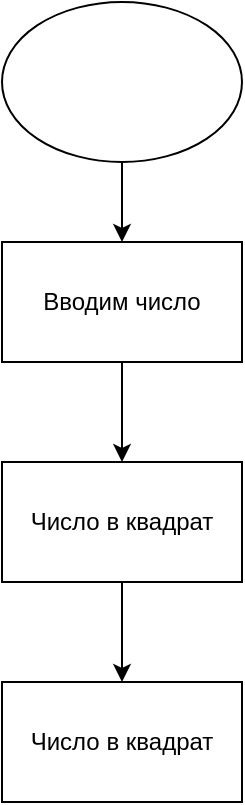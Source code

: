 <mxfile version="20.8.20" type="device"><diagram name="Страница 1" id="L2-T9qTehePtb0wQSvbu"><mxGraphModel dx="1386" dy="767" grid="1" gridSize="10" guides="1" tooltips="1" connect="1" arrows="1" fold="1" page="1" pageScale="1" pageWidth="827" pageHeight="1169" math="0" shadow="0"><root><mxCell id="0"/><mxCell id="1" parent="0"/><mxCell id="1kdh_HNu7_1yunkSwj0a-4" value="" style="edgeStyle=orthogonalEdgeStyle;rounded=0;orthogonalLoop=1;jettySize=auto;html=1;" edge="1" parent="1" source="1kdh_HNu7_1yunkSwj0a-1" target="1kdh_HNu7_1yunkSwj0a-2"><mxGeometry relative="1" as="geometry"/></mxCell><mxCell id="1kdh_HNu7_1yunkSwj0a-1" value="" style="ellipse;whiteSpace=wrap;html=1;" vertex="1" parent="1"><mxGeometry x="354" y="20" width="120" height="80" as="geometry"/></mxCell><mxCell id="1kdh_HNu7_1yunkSwj0a-6" value="" style="edgeStyle=orthogonalEdgeStyle;rounded=0;orthogonalLoop=1;jettySize=auto;html=1;" edge="1" parent="1" source="1kdh_HNu7_1yunkSwj0a-2" target="1kdh_HNu7_1yunkSwj0a-5"><mxGeometry relative="1" as="geometry"/></mxCell><mxCell id="1kdh_HNu7_1yunkSwj0a-2" value="Вводим число" style="whiteSpace=wrap;html=1;" vertex="1" parent="1"><mxGeometry x="354" y="140" width="120" height="60" as="geometry"/></mxCell><mxCell id="1kdh_HNu7_1yunkSwj0a-8" value="" style="edgeStyle=orthogonalEdgeStyle;rounded=0;orthogonalLoop=1;jettySize=auto;html=1;" edge="1" parent="1" source="1kdh_HNu7_1yunkSwj0a-5" target="1kdh_HNu7_1yunkSwj0a-7"><mxGeometry relative="1" as="geometry"/></mxCell><mxCell id="1kdh_HNu7_1yunkSwj0a-5" value="Число в квадрат" style="whiteSpace=wrap;html=1;" vertex="1" parent="1"><mxGeometry x="354" y="250" width="120" height="60" as="geometry"/></mxCell><mxCell id="1kdh_HNu7_1yunkSwj0a-7" value="Число в квадрат" style="whiteSpace=wrap;html=1;" vertex="1" parent="1"><mxGeometry x="354" y="360" width="120" height="60" as="geometry"/></mxCell></root></mxGraphModel></diagram></mxfile>